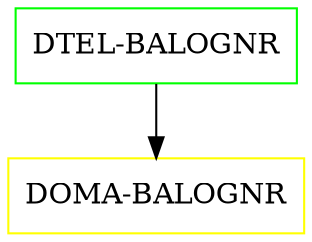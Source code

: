 digraph G {
  "DTEL-BALOGNR" [shape=box,color=green];
  "DOMA-BALOGNR" [shape=box,color=yellow,URL="./DOMA_BALOGNR.html"];
  "DTEL-BALOGNR" -> "DOMA-BALOGNR";
}
